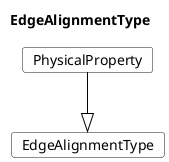 @startuml
Title EdgeAlignmentType 

Card EdgeAlignmentType #fff [
EdgeAlignmentType
]
Card PhysicalProperty #fff [
PhysicalProperty
]
PhysicalProperty --|> EdgeAlignmentType  #000 
@enduml